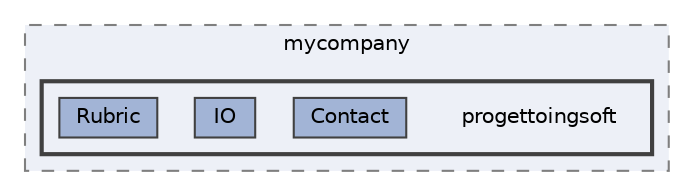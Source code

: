 digraph "src/main/java/com/mycompany/progettoingsoft"
{
 // LATEX_PDF_SIZE
  bgcolor="transparent";
  edge [fontname=Helvetica,fontsize=10,labelfontname=Helvetica,labelfontsize=10];
  node [fontname=Helvetica,fontsize=10,shape=box,height=0.2,width=0.4];
  compound=true
  subgraph clusterdir_03bee6b3039d5a37237e1644ecd275c7 {
    graph [ bgcolor="#edf0f7", pencolor="grey50", label="mycompany", fontname=Helvetica,fontsize=10 style="filled,dashed", URL="dir_03bee6b3039d5a37237e1644ecd275c7.html",tooltip=""]
  subgraph clusterdir_53161614afc3bc6c0660b473a51db68f {
    graph [ bgcolor="#edf0f7", pencolor="grey25", label="", fontname=Helvetica,fontsize=10 style="filled,bold", URL="dir_53161614afc3bc6c0660b473a51db68f.html",tooltip=""]
    dir_53161614afc3bc6c0660b473a51db68f [shape=plaintext, label="progettoingsoft"];
  dir_ea1100981f01d1d7ade0e3b0ba6cd567 [label="Contact", fillcolor="#a2b4d6", color="grey25", style="filled", URL="dir_ea1100981f01d1d7ade0e3b0ba6cd567.html",tooltip=""];
  dir_1b3236ee47cb40b0f46af9c03d92182a [label="IO", fillcolor="#a2b4d6", color="grey25", style="filled", URL="dir_1b3236ee47cb40b0f46af9c03d92182a.html",tooltip=""];
  dir_441d96292d486f3a23405dec411e1e7b [label="Rubric", fillcolor="#a2b4d6", color="grey25", style="filled", URL="dir_441d96292d486f3a23405dec411e1e7b.html",tooltip=""];
  }
  }
}
